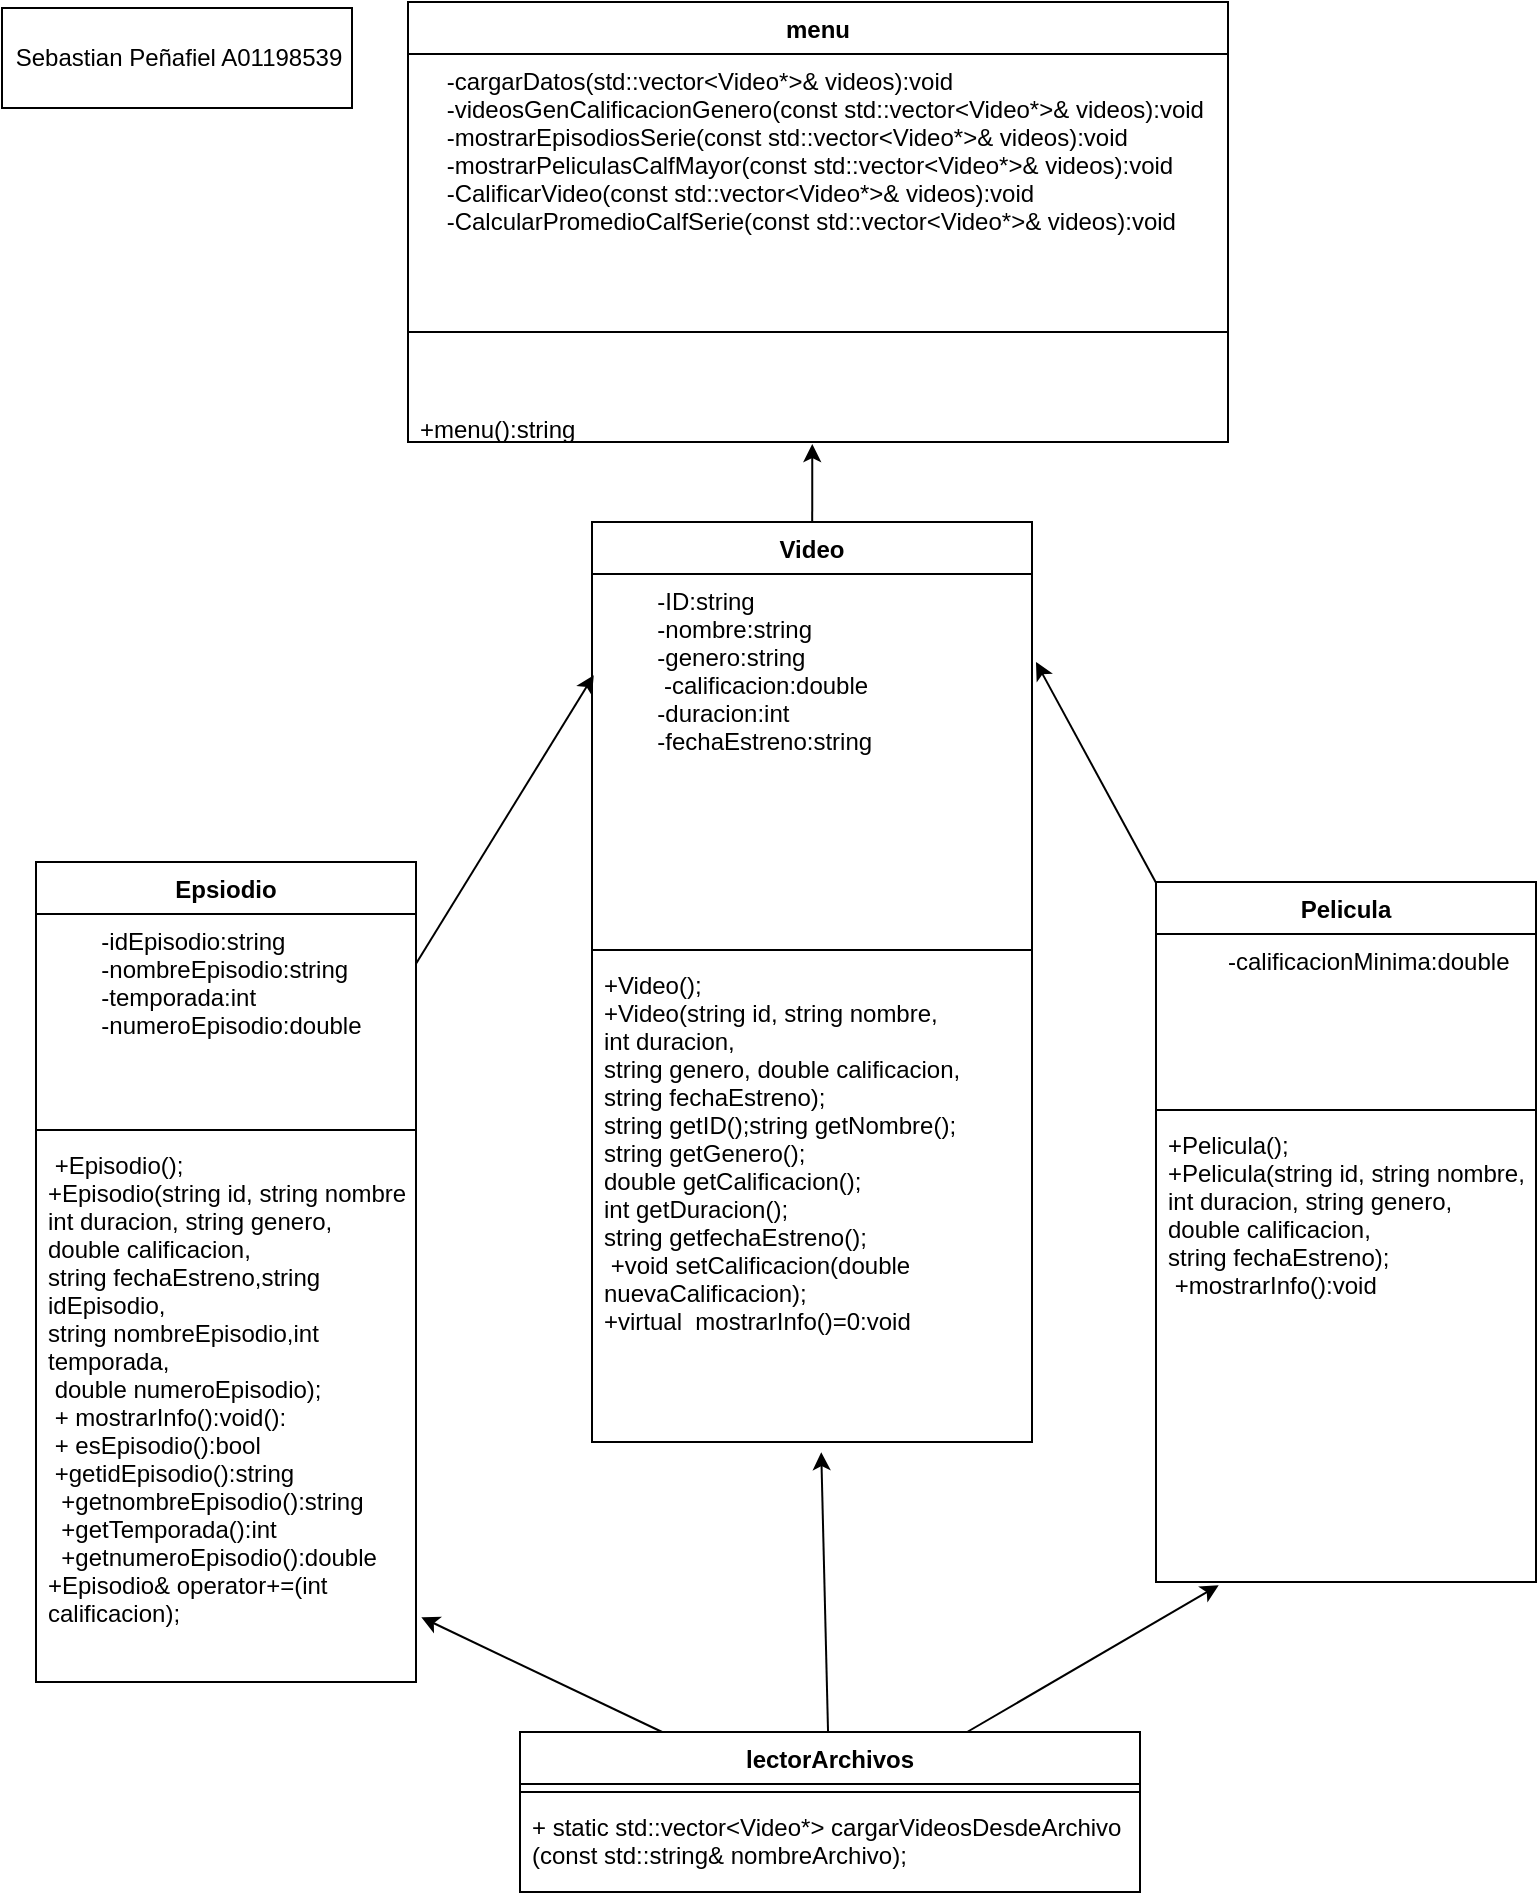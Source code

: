 <mxfile>
    <diagram id="rO-zOq9PeswTxq_zzL7w" name="Page-1">
        <mxGraphModel dx="1428" dy="714" grid="1" gridSize="10" guides="1" tooltips="1" connect="1" arrows="1" fold="1" page="1" pageScale="1" pageWidth="827" pageHeight="1169" math="0" shadow="0">
            <root>
                <mxCell id="0"/>
                <mxCell id="1" parent="0"/>
                <mxCell id="26" style="edgeStyle=none;html=1;entryX=0.493;entryY=1.05;entryDx=0;entryDy=0;entryPerimeter=0;" edge="1" parent="1" source="2" target="21">
                    <mxGeometry relative="1" as="geometry"/>
                </mxCell>
                <mxCell id="2" value="Video" style="swimlane;fontStyle=1;align=center;verticalAlign=top;childLayout=stackLayout;horizontal=1;startSize=26;horizontalStack=0;resizeParent=1;resizeParentMax=0;resizeLast=0;collapsible=1;marginBottom=0;" vertex="1" parent="1">
                    <mxGeometry x="309" y="299" width="220" height="460" as="geometry"/>
                </mxCell>
                <mxCell id="3" value="        -ID:string&#10;        -nombre:string&#10;        -genero:string&#10;         -calificacion:double&#10;        -duracion:int&#10;        -fechaEstreno:string" style="text;strokeColor=none;fillColor=none;align=left;verticalAlign=top;spacingLeft=4;spacingRight=4;overflow=hidden;rotatable=0;points=[[0,0.5],[1,0.5]];portConstraint=eastwest;" vertex="1" parent="2">
                    <mxGeometry y="26" width="220" height="184" as="geometry"/>
                </mxCell>
                <mxCell id="4" value="" style="line;strokeWidth=1;fillColor=none;align=left;verticalAlign=middle;spacingTop=-1;spacingLeft=3;spacingRight=3;rotatable=0;labelPosition=right;points=[];portConstraint=eastwest;strokeColor=inherit;" vertex="1" parent="2">
                    <mxGeometry y="210" width="220" height="8" as="geometry"/>
                </mxCell>
                <mxCell id="5" value="+Video();&#10;+Video(string id, string nombre,&#10;int duracion, &#10;string genero, double calificacion,&#10;string fechaEstreno);&#10;string getID();string getNombre();&#10;string getGenero();&#10;double getCalificacion();&#10;int getDuracion();&#10;string getfechaEstreno();&#10; +void setCalificacion(double &#10;nuevaCalificacion);&#10;+virtual  mostrarInfo()=0:void" style="text;strokeColor=none;fillColor=none;align=left;verticalAlign=top;spacingLeft=4;spacingRight=4;overflow=hidden;rotatable=0;points=[[0,0.5],[1,0.5]];portConstraint=eastwest;" vertex="1" parent="2">
                    <mxGeometry y="218" width="220" height="242" as="geometry"/>
                </mxCell>
                <mxCell id="6" style="edgeStyle=none;html=1;entryX=0.004;entryY=0.275;entryDx=0;entryDy=0;entryPerimeter=0;" edge="1" parent="1" source="7" target="3">
                    <mxGeometry relative="1" as="geometry"/>
                </mxCell>
                <mxCell id="7" value="Epsiodio" style="swimlane;fontStyle=1;align=center;verticalAlign=top;childLayout=stackLayout;horizontal=1;startSize=26;horizontalStack=0;resizeParent=1;resizeParentMax=0;resizeLast=0;collapsible=1;marginBottom=0;" vertex="1" parent="1">
                    <mxGeometry x="31" y="469" width="190" height="410" as="geometry"/>
                </mxCell>
                <mxCell id="8" value="        -idEpisodio:string&#10;        -nombreEpisodio:string&#10;        -temporada:int&#10;        -numeroEpisodio:double&#10;" style="text;strokeColor=none;fillColor=none;align=left;verticalAlign=top;spacingLeft=4;spacingRight=4;overflow=hidden;rotatable=0;points=[[0,0.5],[1,0.5]];portConstraint=eastwest;" vertex="1" parent="7">
                    <mxGeometry y="26" width="190" height="104" as="geometry"/>
                </mxCell>
                <mxCell id="9" value="" style="line;strokeWidth=1;fillColor=none;align=left;verticalAlign=middle;spacingTop=-1;spacingLeft=3;spacingRight=3;rotatable=0;labelPosition=right;points=[];portConstraint=eastwest;strokeColor=inherit;" vertex="1" parent="7">
                    <mxGeometry y="130" width="190" height="8" as="geometry"/>
                </mxCell>
                <mxCell id="10" value=" +Episodio();&#10;+Episodio(string id, string nombre,&#10;int duracion, string genero, &#10;double calificacion,&#10;string fechaEstreno,string &#10;idEpisodio,&#10;string nombreEpisodio,int &#10;temporada,&#10; double numeroEpisodio);&#10; + mostrarInfo():void():&#10; + esEpisodio():bool&#10; +getidEpisodio():string&#10;  +getnombreEpisodio():string&#10;  +getTemporada():int&#10;  +getnumeroEpisodio():double&#10;+Episodio&amp; operator+=(int &#10;calificacion);" style="text;strokeColor=none;fillColor=none;align=left;verticalAlign=top;spacingLeft=4;spacingRight=4;overflow=hidden;rotatable=0;points=[[0,0.5],[1,0.5]];portConstraint=eastwest;" vertex="1" parent="7">
                    <mxGeometry y="138" width="190" height="272" as="geometry"/>
                </mxCell>
                <mxCell id="11" style="edgeStyle=none;html=1;entryX=1.009;entryY=0.239;entryDx=0;entryDy=0;entryPerimeter=0;" edge="1" parent="1" source="12" target="3">
                    <mxGeometry relative="1" as="geometry"/>
                </mxCell>
                <mxCell id="12" value="Pelicula" style="swimlane;fontStyle=1;align=center;verticalAlign=top;childLayout=stackLayout;horizontal=1;startSize=26;horizontalStack=0;resizeParent=1;resizeParentMax=0;resizeLast=0;collapsible=1;marginBottom=0;" vertex="1" parent="1">
                    <mxGeometry x="591" y="479" width="190" height="350" as="geometry"/>
                </mxCell>
                <mxCell id="13" value="         -calificacionMinima:double&#10;" style="text;strokeColor=none;fillColor=none;align=left;verticalAlign=top;spacingLeft=4;spacingRight=4;overflow=hidden;rotatable=0;points=[[0,0.5],[1,0.5]];portConstraint=eastwest;" vertex="1" parent="12">
                    <mxGeometry y="26" width="190" height="84" as="geometry"/>
                </mxCell>
                <mxCell id="14" value="" style="line;strokeWidth=1;fillColor=none;align=left;verticalAlign=middle;spacingTop=-1;spacingLeft=3;spacingRight=3;rotatable=0;labelPosition=right;points=[];portConstraint=eastwest;strokeColor=inherit;" vertex="1" parent="12">
                    <mxGeometry y="110" width="190" height="8" as="geometry"/>
                </mxCell>
                <mxCell id="15" value="+Pelicula();&#10;+Pelicula(string id, string nombre,&#10;int duracion, string genero, &#10;double calificacion,&#10;string fechaEstreno);&#10; +mostrarInfo():void" style="text;strokeColor=none;fillColor=none;align=left;verticalAlign=top;spacingLeft=4;spacingRight=4;overflow=hidden;rotatable=0;points=[[0,0.5],[1,0.5]];portConstraint=eastwest;" vertex="1" parent="12">
                    <mxGeometry y="118" width="190" height="232" as="geometry"/>
                </mxCell>
                <mxCell id="16" value="Sebastian Peñafiel A01198539" style="html=1;" vertex="1" parent="1">
                    <mxGeometry x="14" y="42" width="175" height="50" as="geometry"/>
                </mxCell>
                <mxCell id="18" value="menu" style="swimlane;fontStyle=1;align=center;verticalAlign=top;childLayout=stackLayout;horizontal=1;startSize=26;horizontalStack=0;resizeParent=1;resizeParentMax=0;resizeLast=0;collapsible=1;marginBottom=0;" vertex="1" parent="1">
                    <mxGeometry x="217" y="39" width="410" height="220" as="geometry"/>
                </mxCell>
                <mxCell id="19" value="    -cargarDatos(std::vector&lt;Video*&gt;&amp; videos):void&#10;    -videosGenCalificacionGenero(const std::vector&lt;Video*&gt;&amp; videos):void&#10;    -mostrarEpisodiosSerie(const std::vector&lt;Video*&gt;&amp; videos):void&#10;    -mostrarPeliculasCalfMayor(const std::vector&lt;Video*&gt;&amp; videos):void&#10;    -CalificarVideo(const std::vector&lt;Video*&gt;&amp; videos):void&#10;    -CalcularPromedioCalfSerie(const std::vector&lt;Video*&gt;&amp; videos):void" style="text;strokeColor=none;fillColor=none;align=left;verticalAlign=top;spacingLeft=4;spacingRight=4;overflow=hidden;rotatable=0;points=[[0,0.5],[1,0.5]];portConstraint=eastwest;" vertex="1" parent="18">
                    <mxGeometry y="26" width="410" height="104" as="geometry"/>
                </mxCell>
                <mxCell id="20" value="" style="line;strokeWidth=1;fillColor=none;align=left;verticalAlign=middle;spacingTop=-1;spacingLeft=3;spacingRight=3;rotatable=0;labelPosition=right;points=[];portConstraint=eastwest;strokeColor=inherit;" vertex="1" parent="18">
                    <mxGeometry y="130" width="410" height="70" as="geometry"/>
                </mxCell>
                <mxCell id="21" value="+menu():string&#10;" style="text;strokeColor=none;fillColor=none;align=left;verticalAlign=top;spacingLeft=4;spacingRight=4;overflow=hidden;rotatable=0;points=[[0,0.5],[1,0.5]];portConstraint=eastwest;" vertex="1" parent="18">
                    <mxGeometry y="200" width="410" height="20" as="geometry"/>
                </mxCell>
                <mxCell id="27" style="edgeStyle=none;html=1;entryX=1.014;entryY=0.881;entryDx=0;entryDy=0;entryPerimeter=0;" edge="1" parent="1" source="22" target="10">
                    <mxGeometry relative="1" as="geometry"/>
                </mxCell>
                <mxCell id="28" style="edgeStyle=none;html=1;entryX=0.521;entryY=1.021;entryDx=0;entryDy=0;entryPerimeter=0;" edge="1" parent="1" source="22" target="5">
                    <mxGeometry relative="1" as="geometry"/>
                </mxCell>
                <mxCell id="29" style="edgeStyle=none;html=1;entryX=0.165;entryY=1.007;entryDx=0;entryDy=0;entryPerimeter=0;" edge="1" parent="1" source="22" target="15">
                    <mxGeometry relative="1" as="geometry"/>
                </mxCell>
                <mxCell id="22" value="lectorArchivos" style="swimlane;fontStyle=1;align=center;verticalAlign=top;childLayout=stackLayout;horizontal=1;startSize=26;horizontalStack=0;resizeParent=1;resizeParentMax=0;resizeLast=0;collapsible=1;marginBottom=0;" vertex="1" parent="1">
                    <mxGeometry x="273" y="904" width="310" height="80" as="geometry"/>
                </mxCell>
                <mxCell id="24" value="" style="line;strokeWidth=1;fillColor=none;align=left;verticalAlign=middle;spacingTop=-1;spacingLeft=3;spacingRight=3;rotatable=0;labelPosition=right;points=[];portConstraint=eastwest;strokeColor=inherit;" vertex="1" parent="22">
                    <mxGeometry y="26" width="310" height="8" as="geometry"/>
                </mxCell>
                <mxCell id="25" value="+ static std::vector&lt;Video*&gt; cargarVideosDesdeArchivo&#10;(const std::string&amp; nombreArchivo);" style="text;strokeColor=none;fillColor=none;align=left;verticalAlign=top;spacingLeft=4;spacingRight=4;overflow=hidden;rotatable=0;points=[[0,0.5],[1,0.5]];portConstraint=eastwest;" vertex="1" parent="22">
                    <mxGeometry y="34" width="310" height="46" as="geometry"/>
                </mxCell>
            </root>
        </mxGraphModel>
    </diagram>
</mxfile>